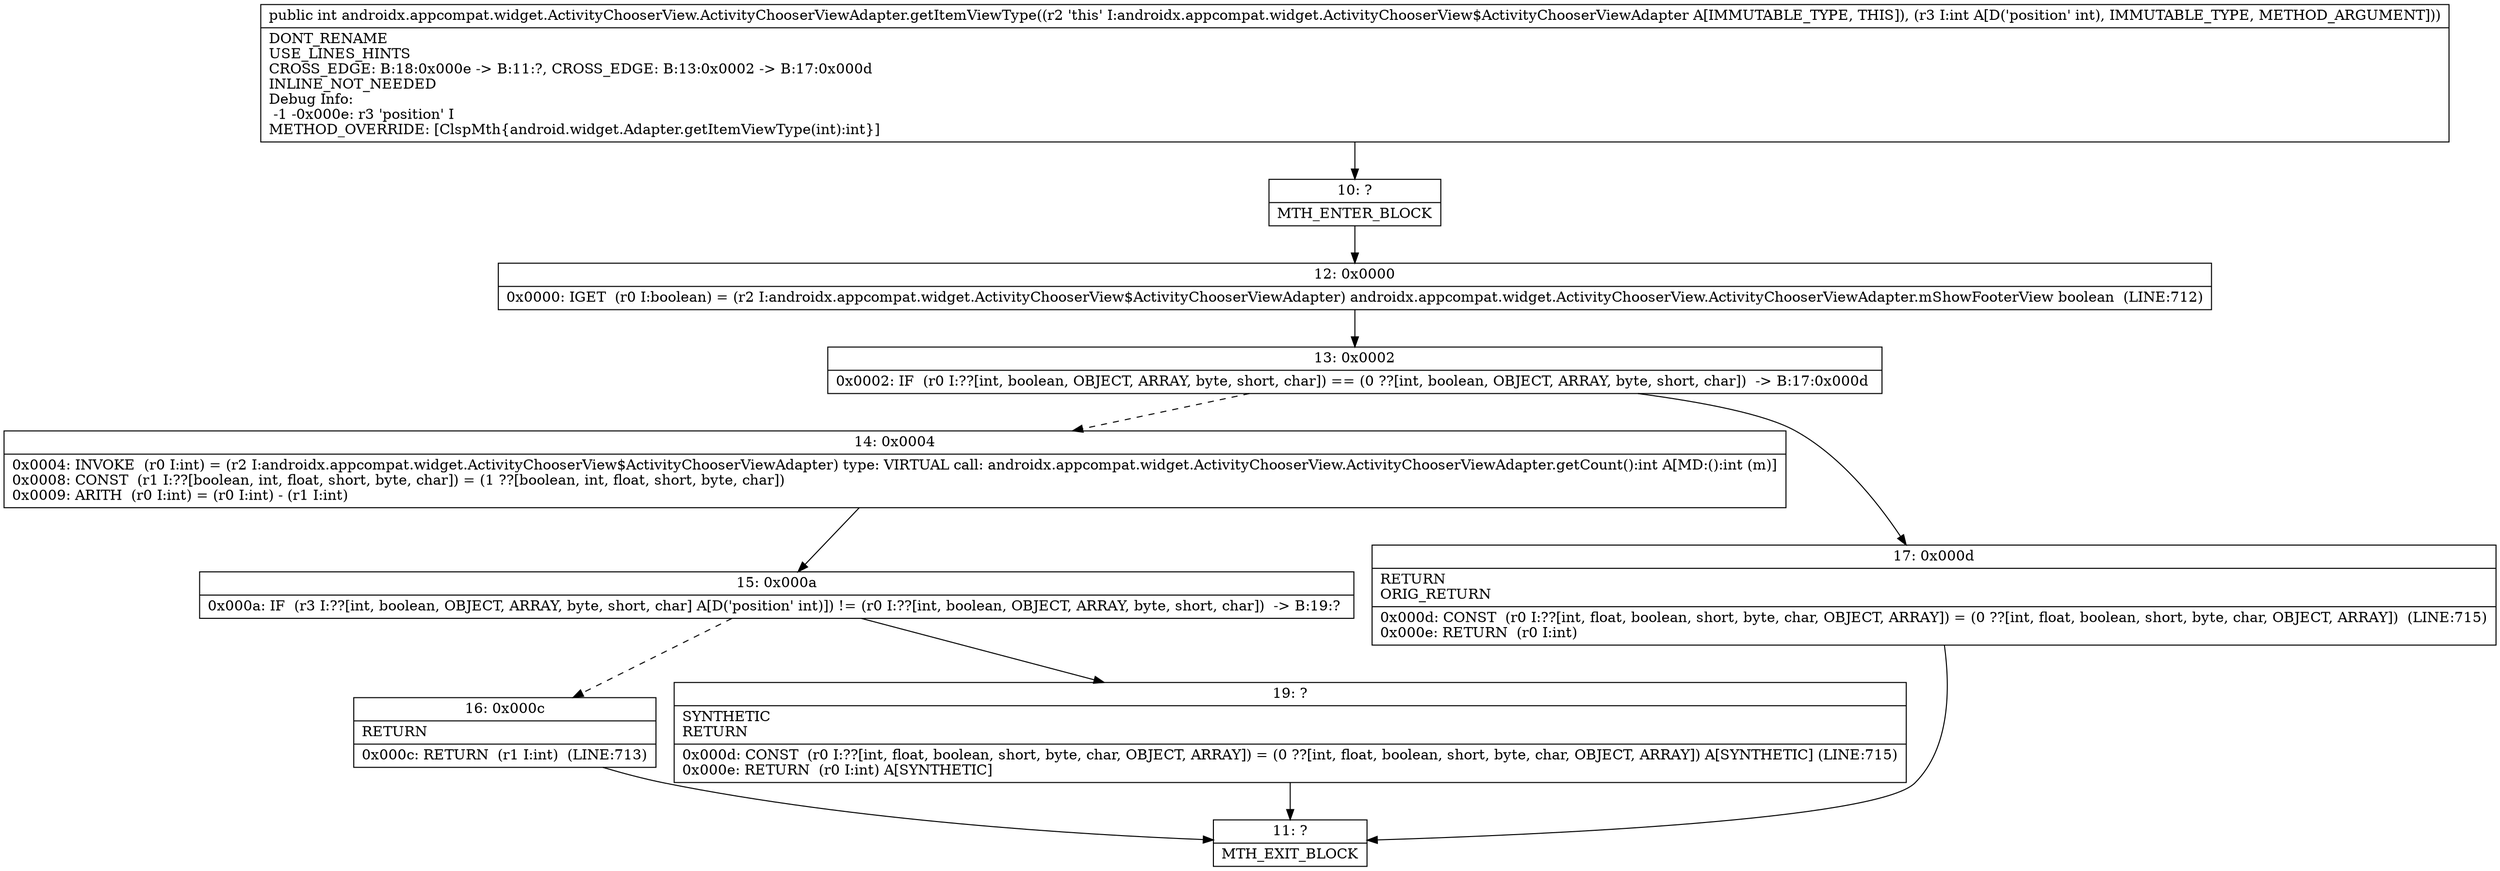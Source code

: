 digraph "CFG forandroidx.appcompat.widget.ActivityChooserView.ActivityChooserViewAdapter.getItemViewType(I)I" {
Node_10 [shape=record,label="{10\:\ ?|MTH_ENTER_BLOCK\l}"];
Node_12 [shape=record,label="{12\:\ 0x0000|0x0000: IGET  (r0 I:boolean) = (r2 I:androidx.appcompat.widget.ActivityChooserView$ActivityChooserViewAdapter) androidx.appcompat.widget.ActivityChooserView.ActivityChooserViewAdapter.mShowFooterView boolean  (LINE:712)\l}"];
Node_13 [shape=record,label="{13\:\ 0x0002|0x0002: IF  (r0 I:??[int, boolean, OBJECT, ARRAY, byte, short, char]) == (0 ??[int, boolean, OBJECT, ARRAY, byte, short, char])  \-\> B:17:0x000d \l}"];
Node_14 [shape=record,label="{14\:\ 0x0004|0x0004: INVOKE  (r0 I:int) = (r2 I:androidx.appcompat.widget.ActivityChooserView$ActivityChooserViewAdapter) type: VIRTUAL call: androidx.appcompat.widget.ActivityChooserView.ActivityChooserViewAdapter.getCount():int A[MD:():int (m)]\l0x0008: CONST  (r1 I:??[boolean, int, float, short, byte, char]) = (1 ??[boolean, int, float, short, byte, char]) \l0x0009: ARITH  (r0 I:int) = (r0 I:int) \- (r1 I:int) \l}"];
Node_15 [shape=record,label="{15\:\ 0x000a|0x000a: IF  (r3 I:??[int, boolean, OBJECT, ARRAY, byte, short, char] A[D('position' int)]) != (r0 I:??[int, boolean, OBJECT, ARRAY, byte, short, char])  \-\> B:19:? \l}"];
Node_16 [shape=record,label="{16\:\ 0x000c|RETURN\l|0x000c: RETURN  (r1 I:int)  (LINE:713)\l}"];
Node_11 [shape=record,label="{11\:\ ?|MTH_EXIT_BLOCK\l}"];
Node_19 [shape=record,label="{19\:\ ?|SYNTHETIC\lRETURN\l|0x000d: CONST  (r0 I:??[int, float, boolean, short, byte, char, OBJECT, ARRAY]) = (0 ??[int, float, boolean, short, byte, char, OBJECT, ARRAY]) A[SYNTHETIC] (LINE:715)\l0x000e: RETURN  (r0 I:int) A[SYNTHETIC]\l}"];
Node_17 [shape=record,label="{17\:\ 0x000d|RETURN\lORIG_RETURN\l|0x000d: CONST  (r0 I:??[int, float, boolean, short, byte, char, OBJECT, ARRAY]) = (0 ??[int, float, boolean, short, byte, char, OBJECT, ARRAY])  (LINE:715)\l0x000e: RETURN  (r0 I:int) \l}"];
MethodNode[shape=record,label="{public int androidx.appcompat.widget.ActivityChooserView.ActivityChooserViewAdapter.getItemViewType((r2 'this' I:androidx.appcompat.widget.ActivityChooserView$ActivityChooserViewAdapter A[IMMUTABLE_TYPE, THIS]), (r3 I:int A[D('position' int), IMMUTABLE_TYPE, METHOD_ARGUMENT]))  | DONT_RENAME\lUSE_LINES_HINTS\lCROSS_EDGE: B:18:0x000e \-\> B:11:?, CROSS_EDGE: B:13:0x0002 \-\> B:17:0x000d\lINLINE_NOT_NEEDED\lDebug Info:\l  \-1 \-0x000e: r3 'position' I\lMETHOD_OVERRIDE: [ClspMth\{android.widget.Adapter.getItemViewType(int):int\}]\l}"];
MethodNode -> Node_10;Node_10 -> Node_12;
Node_12 -> Node_13;
Node_13 -> Node_14[style=dashed];
Node_13 -> Node_17;
Node_14 -> Node_15;
Node_15 -> Node_16[style=dashed];
Node_15 -> Node_19;
Node_16 -> Node_11;
Node_19 -> Node_11;
Node_17 -> Node_11;
}

